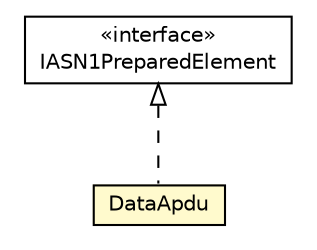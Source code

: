 #!/usr/local/bin/dot
#
# Class diagram 
# Generated by UMLGraph version R5_6-24-gf6e263 (http://www.umlgraph.org/)
#

digraph G {
	edge [fontname="Helvetica",fontsize=10,labelfontname="Helvetica",labelfontsize=10];
	node [fontname="Helvetica",fontsize=10,shape=plaintext];
	nodesep=0.25;
	ranksep=0.5;
	// org.universAAL.lddi.lib.ieeex73std.org.bn.coders.IASN1PreparedElement
	c3252049 [label=<<table title="org.universAAL.lddi.lib.ieeex73std.org.bn.coders.IASN1PreparedElement" border="0" cellborder="1" cellspacing="0" cellpadding="2" port="p" href="../../org/bn/coders/IASN1PreparedElement.html">
		<tr><td><table border="0" cellspacing="0" cellpadding="1">
<tr><td align="center" balign="center"> &#171;interface&#187; </td></tr>
<tr><td align="center" balign="center"> IASN1PreparedElement </td></tr>
		</table></td></tr>
		</table>>, URL="../../org/bn/coders/IASN1PreparedElement.html", fontname="Helvetica", fontcolor="black", fontsize=10.0];
	// org.universAAL.lddi.lib.ieeex73std.x73.p20601.DataApdu
	c3252222 [label=<<table title="org.universAAL.lddi.lib.ieeex73std.x73.p20601.DataApdu" border="0" cellborder="1" cellspacing="0" cellpadding="2" port="p" bgcolor="lemonChiffon" href="./DataApdu.html">
		<tr><td><table border="0" cellspacing="0" cellpadding="1">
<tr><td align="center" balign="center"> DataApdu </td></tr>
		</table></td></tr>
		</table>>, URL="./DataApdu.html", fontname="Helvetica", fontcolor="black", fontsize=10.0];
	//org.universAAL.lddi.lib.ieeex73std.x73.p20601.DataApdu implements org.universAAL.lddi.lib.ieeex73std.org.bn.coders.IASN1PreparedElement
	c3252049:p -> c3252222:p [dir=back,arrowtail=empty,style=dashed];
}

